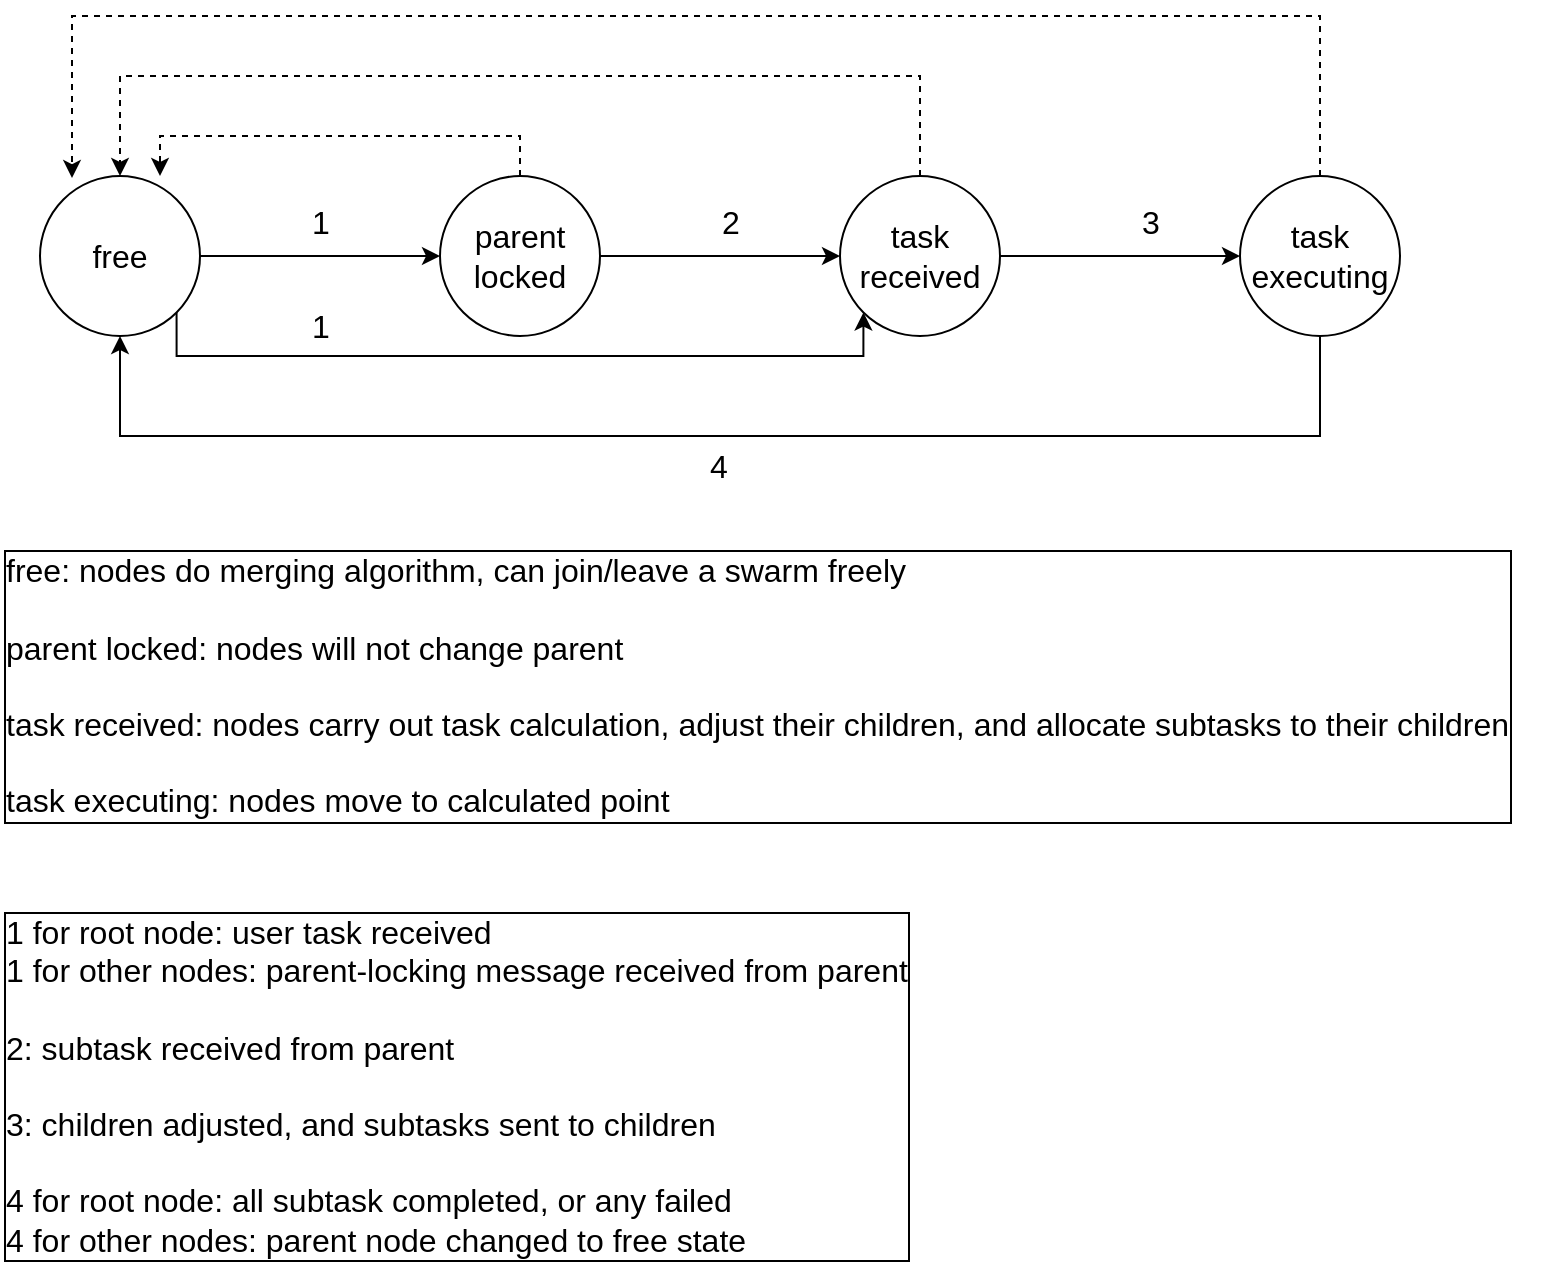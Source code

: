 <mxfile version="24.4.8" type="device">
  <diagram name="Page-1" id="5TOnqpEzXu9KvmxTrv7Q">
    <mxGraphModel dx="1026" dy="659" grid="1" gridSize="10" guides="1" tooltips="1" connect="1" arrows="1" fold="1" page="1" pageScale="1" pageWidth="827" pageHeight="1169" math="0" shadow="0">
      <root>
        <mxCell id="0" />
        <mxCell id="1" parent="0" />
        <mxCell id="qMCYXL3dUeA2pDKhbFgR-12" style="edgeStyle=orthogonalEdgeStyle;rounded=0;orthogonalLoop=1;jettySize=auto;html=1;exitX=1;exitY=0.5;exitDx=0;exitDy=0;entryX=0;entryY=0.5;entryDx=0;entryDy=0;fontSize=16;" edge="1" parent="1" source="qMCYXL3dUeA2pDKhbFgR-3" target="qMCYXL3dUeA2pDKhbFgR-4">
          <mxGeometry relative="1" as="geometry" />
        </mxCell>
        <mxCell id="qMCYXL3dUeA2pDKhbFgR-22" style="edgeStyle=orthogonalEdgeStyle;rounded=0;orthogonalLoop=1;jettySize=auto;html=1;exitX=1;exitY=1;exitDx=0;exitDy=0;entryX=0;entryY=1;entryDx=0;entryDy=0;fontSize=16;" edge="1" parent="1" source="qMCYXL3dUeA2pDKhbFgR-3" target="qMCYXL3dUeA2pDKhbFgR-5">
          <mxGeometry relative="1" as="geometry">
            <Array as="points">
              <mxPoint x="128" y="250" />
              <mxPoint x="472" y="250" />
            </Array>
          </mxGeometry>
        </mxCell>
        <mxCell id="qMCYXL3dUeA2pDKhbFgR-3" value="free" style="ellipse;whiteSpace=wrap;html=1;aspect=fixed;fontSize=16;" vertex="1" parent="1">
          <mxGeometry x="60" y="160" width="80" height="80" as="geometry" />
        </mxCell>
        <mxCell id="qMCYXL3dUeA2pDKhbFgR-11" style="edgeStyle=orthogonalEdgeStyle;rounded=0;orthogonalLoop=1;jettySize=auto;html=1;exitX=1;exitY=0.5;exitDx=0;exitDy=0;entryX=0;entryY=0.5;entryDx=0;entryDy=0;fontSize=16;" edge="1" parent="1" source="qMCYXL3dUeA2pDKhbFgR-4" target="qMCYXL3dUeA2pDKhbFgR-5">
          <mxGeometry relative="1" as="geometry" />
        </mxCell>
        <mxCell id="qMCYXL3dUeA2pDKhbFgR-4" value="parent locked" style="ellipse;whiteSpace=wrap;html=1;aspect=fixed;fontSize=16;" vertex="1" parent="1">
          <mxGeometry x="260" y="160" width="80" height="80" as="geometry" />
        </mxCell>
        <mxCell id="qMCYXL3dUeA2pDKhbFgR-13" style="edgeStyle=orthogonalEdgeStyle;rounded=0;orthogonalLoop=1;jettySize=auto;html=1;exitX=1;exitY=0.5;exitDx=0;exitDy=0;entryX=0;entryY=0.5;entryDx=0;entryDy=0;fontSize=16;" edge="1" parent="1" source="qMCYXL3dUeA2pDKhbFgR-5" target="qMCYXL3dUeA2pDKhbFgR-6">
          <mxGeometry relative="1" as="geometry" />
        </mxCell>
        <mxCell id="qMCYXL3dUeA2pDKhbFgR-20" style="edgeStyle=orthogonalEdgeStyle;rounded=0;orthogonalLoop=1;jettySize=auto;html=1;exitX=0.5;exitY=0;exitDx=0;exitDy=0;entryX=0.5;entryY=0;entryDx=0;entryDy=0;dashed=1;fontSize=16;" edge="1" parent="1" source="qMCYXL3dUeA2pDKhbFgR-5" target="qMCYXL3dUeA2pDKhbFgR-3">
          <mxGeometry relative="1" as="geometry">
            <Array as="points">
              <mxPoint x="500" y="110" />
              <mxPoint x="100" y="110" />
            </Array>
          </mxGeometry>
        </mxCell>
        <mxCell id="qMCYXL3dUeA2pDKhbFgR-5" value="task received" style="ellipse;whiteSpace=wrap;html=1;aspect=fixed;fontSize=16;" vertex="1" parent="1">
          <mxGeometry x="460" y="160" width="80" height="80" as="geometry" />
        </mxCell>
        <mxCell id="qMCYXL3dUeA2pDKhbFgR-14" style="edgeStyle=orthogonalEdgeStyle;rounded=0;orthogonalLoop=1;jettySize=auto;html=1;exitX=0.5;exitY=1;exitDx=0;exitDy=0;entryX=0.5;entryY=1;entryDx=0;entryDy=0;fontSize=16;" edge="1" parent="1" source="qMCYXL3dUeA2pDKhbFgR-6" target="qMCYXL3dUeA2pDKhbFgR-3">
          <mxGeometry relative="1" as="geometry">
            <Array as="points">
              <mxPoint x="700" y="290" />
              <mxPoint x="100" y="290" />
            </Array>
          </mxGeometry>
        </mxCell>
        <mxCell id="qMCYXL3dUeA2pDKhbFgR-6" value="task executing" style="ellipse;whiteSpace=wrap;html=1;aspect=fixed;fontSize=16;" vertex="1" parent="1">
          <mxGeometry x="660" y="160" width="80" height="80" as="geometry" />
        </mxCell>
        <mxCell id="qMCYXL3dUeA2pDKhbFgR-15" value="1" style="text;html=1;align=center;verticalAlign=middle;resizable=0;points=[];autosize=1;strokeColor=none;fillColor=none;fontSize=16;" vertex="1" parent="1">
          <mxGeometry x="185" y="168" width="30" height="30" as="geometry" />
        </mxCell>
        <mxCell id="qMCYXL3dUeA2pDKhbFgR-16" value="2" style="text;html=1;align=center;verticalAlign=middle;resizable=0;points=[];autosize=1;strokeColor=none;fillColor=none;fontSize=16;" vertex="1" parent="1">
          <mxGeometry x="390" y="168" width="30" height="30" as="geometry" />
        </mxCell>
        <mxCell id="qMCYXL3dUeA2pDKhbFgR-17" value="3" style="text;html=1;align=center;verticalAlign=middle;resizable=0;points=[];autosize=1;strokeColor=none;fillColor=none;fontSize=16;" vertex="1" parent="1">
          <mxGeometry x="600" y="168" width="30" height="30" as="geometry" />
        </mxCell>
        <mxCell id="qMCYXL3dUeA2pDKhbFgR-18" value="4" style="text;html=1;align=center;verticalAlign=middle;resizable=0;points=[];autosize=1;strokeColor=none;fillColor=none;fontSize=16;" vertex="1" parent="1">
          <mxGeometry x="384" y="290" width="30" height="30" as="geometry" />
        </mxCell>
        <mxCell id="qMCYXL3dUeA2pDKhbFgR-19" style="edgeStyle=orthogonalEdgeStyle;rounded=0;orthogonalLoop=1;jettySize=auto;html=1;exitX=0.5;exitY=0;exitDx=0;exitDy=0;entryX=0.75;entryY=0;entryDx=0;entryDy=0;entryPerimeter=0;dashed=1;fontSize=16;" edge="1" parent="1" source="qMCYXL3dUeA2pDKhbFgR-4" target="qMCYXL3dUeA2pDKhbFgR-3">
          <mxGeometry relative="1" as="geometry" />
        </mxCell>
        <mxCell id="qMCYXL3dUeA2pDKhbFgR-21" style="edgeStyle=orthogonalEdgeStyle;rounded=0;orthogonalLoop=1;jettySize=auto;html=1;exitX=0.5;exitY=0;exitDx=0;exitDy=0;entryX=0.2;entryY=0.013;entryDx=0;entryDy=0;entryPerimeter=0;dashed=1;fontSize=16;" edge="1" parent="1" source="qMCYXL3dUeA2pDKhbFgR-6" target="qMCYXL3dUeA2pDKhbFgR-3">
          <mxGeometry relative="1" as="geometry">
            <Array as="points">
              <mxPoint x="700" y="80" />
              <mxPoint x="76" y="80" />
            </Array>
          </mxGeometry>
        </mxCell>
        <mxCell id="qMCYXL3dUeA2pDKhbFgR-23" value="1" style="text;html=1;align=center;verticalAlign=middle;resizable=0;points=[];autosize=1;strokeColor=none;fillColor=none;fontSize=16;" vertex="1" parent="1">
          <mxGeometry x="185" y="220" width="30" height="30" as="geometry" />
        </mxCell>
        <mxCell id="qMCYXL3dUeA2pDKhbFgR-24" value="free: nodes do merging algorithm, can join/leave a swarm freely&lt;div style=&quot;font-size: 16px;&quot;&gt;&lt;br style=&quot;font-size: 16px;&quot;&gt;&lt;div style=&quot;font-size: 16px;&quot;&gt;parent locked: nodes will not change parent&lt;/div&gt;&lt;div style=&quot;font-size: 16px;&quot;&gt;&lt;br style=&quot;font-size: 16px;&quot;&gt;&lt;/div&gt;&lt;div style=&quot;font-size: 16px;&quot;&gt;task received: nodes&amp;nbsp;&lt;span style=&quot;font-size: 16px;&quot;&gt;carry out task calculation,&lt;/span&gt;&lt;span style=&quot;font-size: 16px;&quot;&gt;&amp;nbsp;&lt;/span&gt;&lt;span style=&quot;font-size: 16px;&quot;&gt;adjust their children, and allocate subtasks to their children&lt;/span&gt;&lt;/div&gt;&lt;div style=&quot;font-size: 16px;&quot;&gt;&lt;br style=&quot;font-size: 16px;&quot;&gt;&lt;/div&gt;&lt;div style=&quot;font-size: 16px;&quot;&gt;task executing: nodes move to calculated point&lt;/div&gt;&lt;/div&gt;" style="text;html=1;align=left;verticalAlign=middle;resizable=0;points=[];autosize=1;strokeColor=none;fillColor=none;fontSize=16;textShadow=0;labelBackgroundColor=none;labelBorderColor=default;spacingTop=0;" vertex="1" parent="1">
          <mxGeometry x="40" y="340" width="780" height="150" as="geometry" />
        </mxCell>
        <mxCell id="qMCYXL3dUeA2pDKhbFgR-25" value="1 for root node: user task received&lt;div style=&quot;font-size: 16px;&quot;&gt;1 for other nodes: parent-locking message received from parent&lt;/div&gt;&lt;div style=&quot;font-size: 16px;&quot;&gt;&lt;br style=&quot;font-size: 16px;&quot;&gt;&lt;div style=&quot;font-size: 16px;&quot;&gt;2: subtask received from parent&lt;/div&gt;&lt;div style=&quot;font-size: 16px;&quot;&gt;&lt;br style=&quot;font-size: 16px;&quot;&gt;&lt;/div&gt;&lt;div style=&quot;font-size: 16px;&quot;&gt;3: children adjusted, and subtasks sent to children&lt;/div&gt;&lt;div style=&quot;font-size: 16px;&quot;&gt;&lt;br style=&quot;font-size: 16px;&quot;&gt;&lt;/div&gt;&lt;div style=&quot;font-size: 16px;&quot;&gt;4 for root node: all subtask completed, or any failed&lt;/div&gt;&lt;/div&gt;&lt;div style=&quot;font-size: 16px;&quot;&gt;4 for other nodes: parent node changed to free state&lt;/div&gt;" style="text;html=1;align=left;verticalAlign=middle;resizable=0;points=[];autosize=1;strokeColor=none;fillColor=none;fontSize=16;labelBorderColor=default;textShadow=0;spacingTop=0;" vertex="1" parent="1">
          <mxGeometry x="40" y="525" width="470" height="180" as="geometry" />
        </mxCell>
      </root>
    </mxGraphModel>
  </diagram>
</mxfile>
